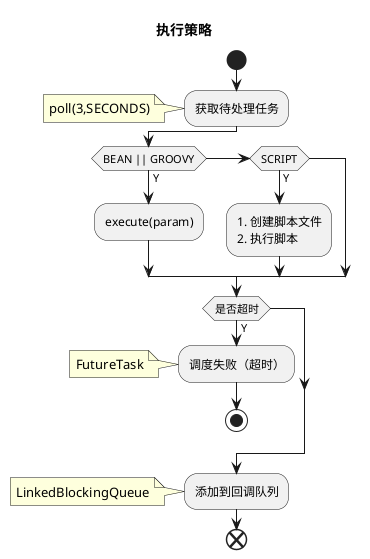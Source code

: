 @startuml
title 执行策略

start
:获取待处理任务;
note left
poll(3,SECONDS)
end note

if (BEAN || GROOVY) then (Y)
    :execute(param);
elseif (SCRIPT) then (Y)
    :1. 创建脚本文件\n2. 执行脚本;
endif

if (是否超时) then (Y)
    :调度失败（超时）;
    note left
        FutureTask
    end note
    stop
endif

:添加到回调队列;
note left
    LinkedBlockingQueue
end note

end
@enduml